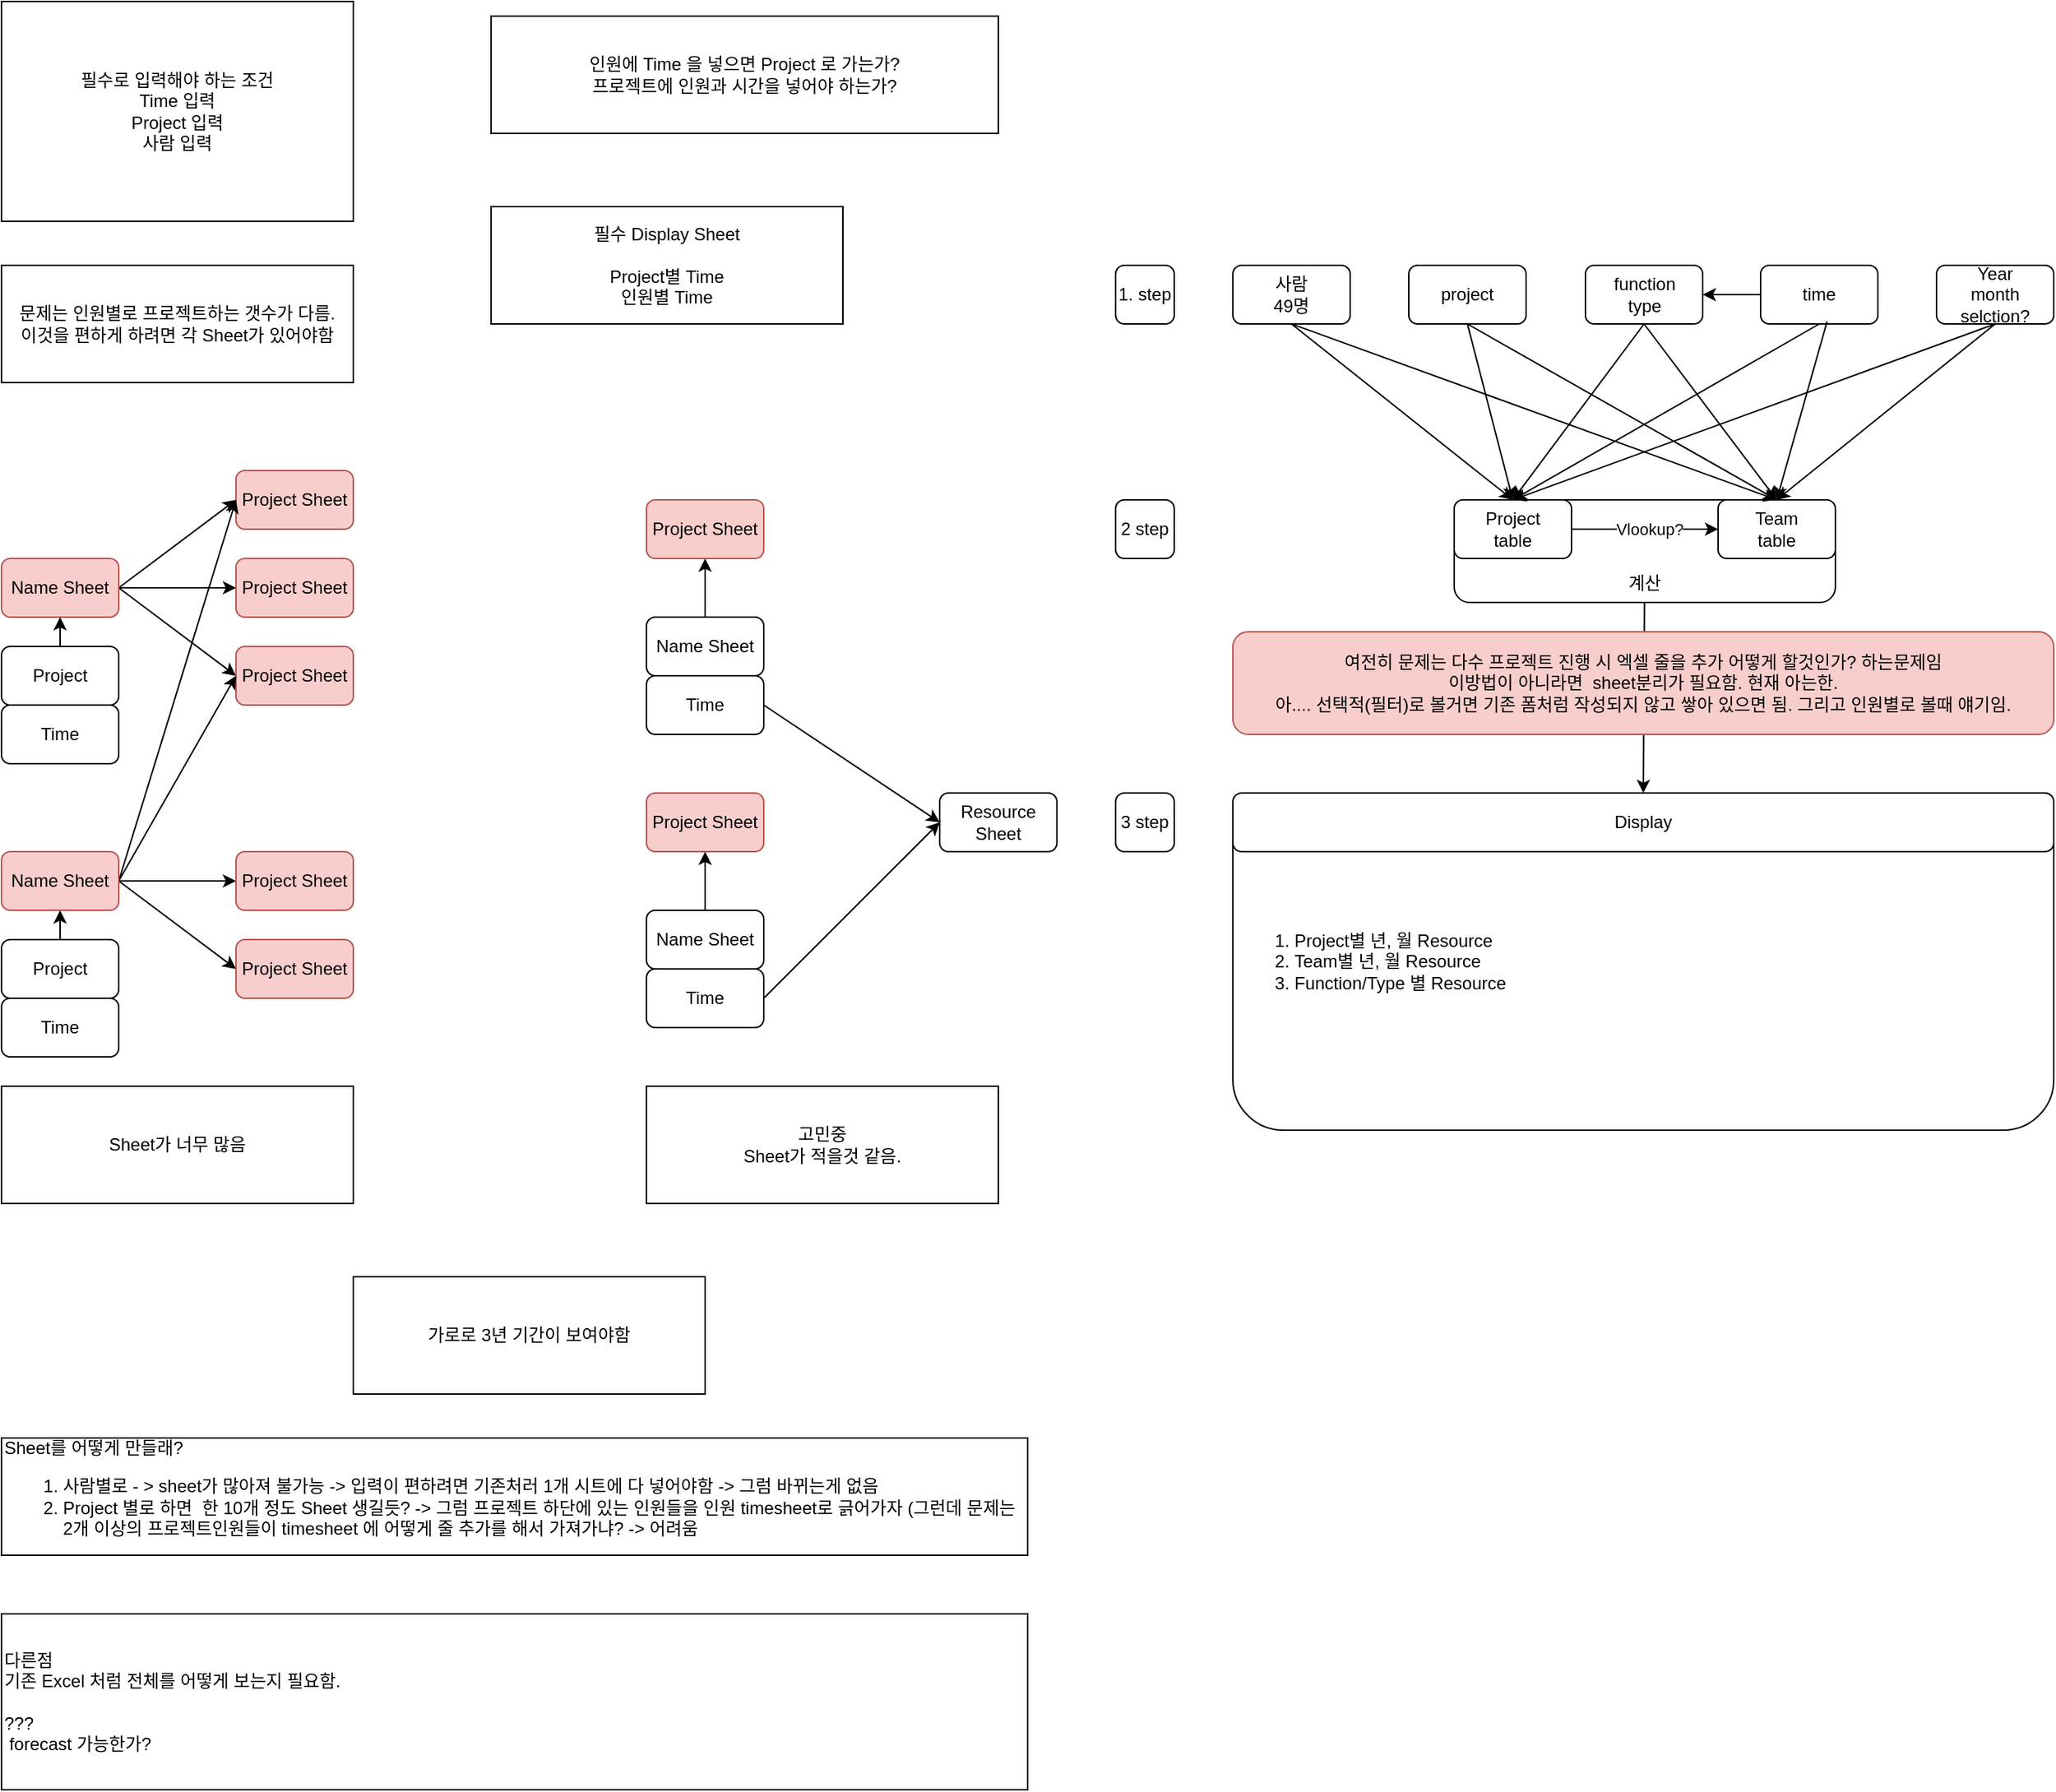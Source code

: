 <mxfile version="21.6.8" type="github">
  <diagram name="페이지-1" id="scTs8rndlXiAAdvTCo-n">
    <mxGraphModel dx="835" dy="1872" grid="1" gridSize="10" guides="1" tooltips="1" connect="1" arrows="1" fold="1" page="1" pageScale="1" pageWidth="827" pageHeight="1169" math="0" shadow="0">
      <root>
        <mxCell id="0" />
        <mxCell id="1" parent="0" />
        <mxCell id="4eWcDEvRvWG1-yysVIoi-29" value="&lt;ol&gt;&lt;li&gt;Project별 년, 월 Resource&lt;/li&gt;&lt;li style=&quot;border-color: var(--border-color);&quot;&gt;Team별 년, 월 Resource&lt;/li&gt;&lt;li style=&quot;border-color: var(--border-color);&quot;&gt;Function/Type 별 Resource&lt;/li&gt;&lt;/ol&gt;" style="rounded=1;whiteSpace=wrap;html=1;align=left;" vertex="1" parent="1">
          <mxGeometry x="920" y="440" width="560" height="230" as="geometry" />
        </mxCell>
        <mxCell id="4eWcDEvRvWG1-yysVIoi-28" style="rounded=0;orthogonalLoop=1;jettySize=auto;html=1;entryX=0.5;entryY=0;entryDx=0;entryDy=0;" edge="1" parent="1" source="4eWcDEvRvWG1-yysVIoi-27" target="4eWcDEvRvWG1-yysVIoi-24">
          <mxGeometry relative="1" as="geometry" />
        </mxCell>
        <mxCell id="4eWcDEvRvWG1-yysVIoi-27" value="&lt;br&gt;&lt;br&gt;&lt;br&gt;계산" style="rounded=1;whiteSpace=wrap;html=1;" vertex="1" parent="1">
          <mxGeometry x="1071" y="240" width="260" height="70" as="geometry" />
        </mxCell>
        <mxCell id="Gr3zVidgoqD8lnO1tUQA-15" style="edgeStyle=orthogonalEdgeStyle;rounded=0;orthogonalLoop=1;jettySize=auto;html=1;exitX=1;exitY=0.5;exitDx=0;exitDy=0;entryX=0;entryY=0.5;entryDx=0;entryDy=0;" parent="1" source="Gr3zVidgoqD8lnO1tUQA-10" target="Gr3zVidgoqD8lnO1tUQA-14" edge="1">
          <mxGeometry relative="1" as="geometry" />
        </mxCell>
        <mxCell id="Gr3zVidgoqD8lnO1tUQA-17" style="orthogonalLoop=1;jettySize=auto;html=1;exitX=1;exitY=0.5;exitDx=0;exitDy=0;entryX=0;entryY=0.5;entryDx=0;entryDy=0;rounded=0;strokeColor=default;" parent="1" source="Gr3zVidgoqD8lnO1tUQA-10" target="Gr3zVidgoqD8lnO1tUQA-16" edge="1">
          <mxGeometry relative="1" as="geometry" />
        </mxCell>
        <mxCell id="Gr3zVidgoqD8lnO1tUQA-21" style="rounded=0;orthogonalLoop=1;jettySize=auto;html=1;exitX=1;exitY=0.5;exitDx=0;exitDy=0;entryX=0;entryY=0.5;entryDx=0;entryDy=0;" parent="1" source="Gr3zVidgoqD8lnO1tUQA-10" target="Gr3zVidgoqD8lnO1tUQA-19" edge="1">
          <mxGeometry relative="1" as="geometry" />
        </mxCell>
        <mxCell id="Gr3zVidgoqD8lnO1tUQA-10" value="Name Sheet" style="rounded=1;whiteSpace=wrap;html=1;fillColor=#f8cecc;strokeColor=#b85450;" parent="1" vertex="1">
          <mxGeometry x="80" y="280" width="80" height="40" as="geometry" />
        </mxCell>
        <mxCell id="Gr3zVidgoqD8lnO1tUQA-13" style="edgeStyle=orthogonalEdgeStyle;rounded=0;orthogonalLoop=1;jettySize=auto;html=1;exitX=0.5;exitY=0;exitDx=0;exitDy=0;entryX=0.5;entryY=1;entryDx=0;entryDy=0;" parent="1" source="Gr3zVidgoqD8lnO1tUQA-11" target="Gr3zVidgoqD8lnO1tUQA-10" edge="1">
          <mxGeometry relative="1" as="geometry" />
        </mxCell>
        <mxCell id="Gr3zVidgoqD8lnO1tUQA-11" value="Project" style="rounded=1;whiteSpace=wrap;html=1;" parent="1" vertex="1">
          <mxGeometry x="80" y="340" width="80" height="40" as="geometry" />
        </mxCell>
        <mxCell id="Gr3zVidgoqD8lnO1tUQA-12" value="Time" style="rounded=1;whiteSpace=wrap;html=1;" parent="1" vertex="1">
          <mxGeometry x="80" y="380" width="80" height="40" as="geometry" />
        </mxCell>
        <mxCell id="Gr3zVidgoqD8lnO1tUQA-14" value="Project Sheet" style="rounded=1;whiteSpace=wrap;html=1;fillColor=#f8cecc;strokeColor=#b85450;" parent="1" vertex="1">
          <mxGeometry x="240" y="280" width="80" height="40" as="geometry" />
        </mxCell>
        <mxCell id="Gr3zVidgoqD8lnO1tUQA-16" value="Project Sheet" style="rounded=1;whiteSpace=wrap;html=1;fillColor=#f8cecc;strokeColor=#b85450;" parent="1" vertex="1">
          <mxGeometry x="240" y="340" width="80" height="40" as="geometry" />
        </mxCell>
        <mxCell id="Gr3zVidgoqD8lnO1tUQA-19" value="Project Sheet" style="rounded=1;whiteSpace=wrap;html=1;fillColor=#f8cecc;strokeColor=#b85450;" parent="1" vertex="1">
          <mxGeometry x="240" y="220" width="80" height="40" as="geometry" />
        </mxCell>
        <mxCell id="Gr3zVidgoqD8lnO1tUQA-29" style="edgeStyle=orthogonalEdgeStyle;rounded=0;orthogonalLoop=1;jettySize=auto;html=1;exitX=1;exitY=0.5;exitDx=0;exitDy=0;entryX=0;entryY=0.5;entryDx=0;entryDy=0;" parent="1" source="Gr3zVidgoqD8lnO1tUQA-22" target="Gr3zVidgoqD8lnO1tUQA-26" edge="1">
          <mxGeometry relative="1" as="geometry" />
        </mxCell>
        <mxCell id="Gr3zVidgoqD8lnO1tUQA-30" style="rounded=0;orthogonalLoop=1;jettySize=auto;html=1;exitX=1;exitY=0.5;exitDx=0;exitDy=0;entryX=0;entryY=0.5;entryDx=0;entryDy=0;" parent="1" source="Gr3zVidgoqD8lnO1tUQA-22" target="Gr3zVidgoqD8lnO1tUQA-16" edge="1">
          <mxGeometry relative="1" as="geometry" />
        </mxCell>
        <mxCell id="Gr3zVidgoqD8lnO1tUQA-31" style="rounded=0;orthogonalLoop=1;jettySize=auto;html=1;exitX=1;exitY=0.5;exitDx=0;exitDy=0;" parent="1" source="Gr3zVidgoqD8lnO1tUQA-22" edge="1">
          <mxGeometry relative="1" as="geometry">
            <mxPoint x="240" y="240" as="targetPoint" />
          </mxGeometry>
        </mxCell>
        <mxCell id="Gr3zVidgoqD8lnO1tUQA-32" style="rounded=0;orthogonalLoop=1;jettySize=auto;html=1;exitX=1;exitY=0.5;exitDx=0;exitDy=0;entryX=0;entryY=0.5;entryDx=0;entryDy=0;" parent="1" source="Gr3zVidgoqD8lnO1tUQA-22" target="Gr3zVidgoqD8lnO1tUQA-27" edge="1">
          <mxGeometry relative="1" as="geometry" />
        </mxCell>
        <mxCell id="Gr3zVidgoqD8lnO1tUQA-22" value="Name Sheet" style="rounded=1;whiteSpace=wrap;html=1;fillColor=#f8cecc;strokeColor=#b85450;" parent="1" vertex="1">
          <mxGeometry x="80" y="480" width="80" height="40" as="geometry" />
        </mxCell>
        <mxCell id="Gr3zVidgoqD8lnO1tUQA-23" style="edgeStyle=orthogonalEdgeStyle;rounded=0;orthogonalLoop=1;jettySize=auto;html=1;exitX=0.5;exitY=0;exitDx=0;exitDy=0;entryX=0.5;entryY=1;entryDx=0;entryDy=0;" parent="1" source="Gr3zVidgoqD8lnO1tUQA-24" target="Gr3zVidgoqD8lnO1tUQA-22" edge="1">
          <mxGeometry relative="1" as="geometry" />
        </mxCell>
        <mxCell id="Gr3zVidgoqD8lnO1tUQA-24" value="Project" style="rounded=1;whiteSpace=wrap;html=1;" parent="1" vertex="1">
          <mxGeometry x="80" y="540" width="80" height="40" as="geometry" />
        </mxCell>
        <mxCell id="Gr3zVidgoqD8lnO1tUQA-25" value="Time" style="rounded=1;whiteSpace=wrap;html=1;" parent="1" vertex="1">
          <mxGeometry x="80" y="580" width="80" height="40" as="geometry" />
        </mxCell>
        <mxCell id="Gr3zVidgoqD8lnO1tUQA-26" value="Project Sheet" style="rounded=1;whiteSpace=wrap;html=1;fillColor=#f8cecc;strokeColor=#b85450;" parent="1" vertex="1">
          <mxGeometry x="240" y="480" width="80" height="40" as="geometry" />
        </mxCell>
        <mxCell id="Gr3zVidgoqD8lnO1tUQA-27" value="Project Sheet" style="rounded=1;whiteSpace=wrap;html=1;fillColor=#f8cecc;strokeColor=#b85450;" parent="1" vertex="1">
          <mxGeometry x="240" y="540" width="80" height="40" as="geometry" />
        </mxCell>
        <mxCell id="Gr3zVidgoqD8lnO1tUQA-33" value="Project Sheet" style="rounded=1;whiteSpace=wrap;html=1;fillColor=#f8cecc;strokeColor=#b85450;" parent="1" vertex="1">
          <mxGeometry x="520" y="240" width="80" height="40" as="geometry" />
        </mxCell>
        <mxCell id="Gr3zVidgoqD8lnO1tUQA-36" style="edgeStyle=orthogonalEdgeStyle;rounded=0;orthogonalLoop=1;jettySize=auto;html=1;exitX=0.5;exitY=0;exitDx=0;exitDy=0;entryX=0.5;entryY=1;entryDx=0;entryDy=0;" parent="1" source="Gr3zVidgoqD8lnO1tUQA-34" target="Gr3zVidgoqD8lnO1tUQA-33" edge="1">
          <mxGeometry relative="1" as="geometry" />
        </mxCell>
        <mxCell id="Gr3zVidgoqD8lnO1tUQA-34" value="Name Sheet" style="rounded=1;whiteSpace=wrap;html=1;" parent="1" vertex="1">
          <mxGeometry x="520" y="320" width="80" height="40" as="geometry" />
        </mxCell>
        <mxCell id="Gr3zVidgoqD8lnO1tUQA-46" style="rounded=0;orthogonalLoop=1;jettySize=auto;html=1;exitX=1;exitY=0.5;exitDx=0;exitDy=0;entryX=0;entryY=0.5;entryDx=0;entryDy=0;" parent="1" source="Gr3zVidgoqD8lnO1tUQA-35" target="Gr3zVidgoqD8lnO1tUQA-45" edge="1">
          <mxGeometry relative="1" as="geometry" />
        </mxCell>
        <mxCell id="Gr3zVidgoqD8lnO1tUQA-35" value="Time" style="rounded=1;whiteSpace=wrap;html=1;" parent="1" vertex="1">
          <mxGeometry x="520" y="360" width="80" height="40" as="geometry" />
        </mxCell>
        <mxCell id="Gr3zVidgoqD8lnO1tUQA-41" value="Project Sheet" style="rounded=1;whiteSpace=wrap;html=1;fillColor=#f8cecc;strokeColor=#b85450;" parent="1" vertex="1">
          <mxGeometry x="520" y="440" width="80" height="40" as="geometry" />
        </mxCell>
        <mxCell id="Gr3zVidgoqD8lnO1tUQA-42" style="edgeStyle=orthogonalEdgeStyle;rounded=0;orthogonalLoop=1;jettySize=auto;html=1;exitX=0.5;exitY=0;exitDx=0;exitDy=0;entryX=0.5;entryY=1;entryDx=0;entryDy=0;" parent="1" source="Gr3zVidgoqD8lnO1tUQA-43" target="Gr3zVidgoqD8lnO1tUQA-41" edge="1">
          <mxGeometry relative="1" as="geometry" />
        </mxCell>
        <mxCell id="Gr3zVidgoqD8lnO1tUQA-43" value="Name Sheet" style="rounded=1;whiteSpace=wrap;html=1;" parent="1" vertex="1">
          <mxGeometry x="520" y="520" width="80" height="40" as="geometry" />
        </mxCell>
        <mxCell id="Gr3zVidgoqD8lnO1tUQA-47" style="rounded=0;orthogonalLoop=1;jettySize=auto;html=1;exitX=1;exitY=0.5;exitDx=0;exitDy=0;entryX=0;entryY=0.5;entryDx=0;entryDy=0;" parent="1" source="Gr3zVidgoqD8lnO1tUQA-44" target="Gr3zVidgoqD8lnO1tUQA-45" edge="1">
          <mxGeometry relative="1" as="geometry" />
        </mxCell>
        <mxCell id="Gr3zVidgoqD8lnO1tUQA-44" value="Time" style="rounded=1;whiteSpace=wrap;html=1;" parent="1" vertex="1">
          <mxGeometry x="520" y="560" width="80" height="40" as="geometry" />
        </mxCell>
        <mxCell id="Gr3zVidgoqD8lnO1tUQA-45" value="Resource&lt;br&gt;Sheet" style="rounded=1;whiteSpace=wrap;html=1;" parent="1" vertex="1">
          <mxGeometry x="720" y="440" width="80" height="40" as="geometry" />
        </mxCell>
        <mxCell id="Gr3zVidgoqD8lnO1tUQA-50" value="Sheet가 너무 많음" style="rounded=0;whiteSpace=wrap;html=1;" parent="1" vertex="1">
          <mxGeometry x="80" y="640" width="240" height="80" as="geometry" />
        </mxCell>
        <mxCell id="Gr3zVidgoqD8lnO1tUQA-51" value="고민중&lt;br&gt;Sheet가 적을것 같음.&lt;br&gt;" style="rounded=0;whiteSpace=wrap;html=1;" parent="1" vertex="1">
          <mxGeometry x="520" y="640" width="240" height="80" as="geometry" />
        </mxCell>
        <mxCell id="Gr3zVidgoqD8lnO1tUQA-52" value="필수로 입력해야 하는 조건&lt;br&gt;Time 입력&lt;br&gt;Project 입력&lt;br&gt;사람 입력" style="rounded=0;whiteSpace=wrap;html=1;" parent="1" vertex="1">
          <mxGeometry x="80" y="-100" width="240" height="150" as="geometry" />
        </mxCell>
        <mxCell id="Gr3zVidgoqD8lnO1tUQA-53" value="필수 Display Sheet&lt;br&gt;&lt;br&gt;Project별 Time&lt;br&gt;인원별 Time" style="rounded=0;whiteSpace=wrap;html=1;" parent="1" vertex="1">
          <mxGeometry x="414" y="40" width="240" height="80" as="geometry" />
        </mxCell>
        <mxCell id="Gr3zVidgoqD8lnO1tUQA-54" value="문제는 인원별로 프로젝트하는 갯수가 다름.&lt;br&gt;이것을 편하게 하려면 각 Sheet가 있어야함" style="rounded=0;whiteSpace=wrap;html=1;" parent="1" vertex="1">
          <mxGeometry x="80" y="80" width="240" height="80" as="geometry" />
        </mxCell>
        <mxCell id="galYS6uSsexovM5vFdbP-1" value="인원에 Time 을 넣으면 Project 로 가는가?&lt;br&gt;프로젝트에 인원과 시간을 넣어야 하는가?&lt;br&gt;" style="rounded=0;whiteSpace=wrap;html=1;" parent="1" vertex="1">
          <mxGeometry x="414" y="-90" width="346" height="80" as="geometry" />
        </mxCell>
        <mxCell id="galYS6uSsexovM5vFdbP-3" value="가로로 3년 기간이 보여야함" style="rounded=0;whiteSpace=wrap;html=1;" parent="1" vertex="1">
          <mxGeometry x="320" y="770" width="240" height="80" as="geometry" />
        </mxCell>
        <mxCell id="galYS6uSsexovM5vFdbP-4" value="Sheet를 어떻게 만들래?&lt;br&gt;&lt;ol&gt;&lt;li&gt;사람별로 - &amp;gt; sheet가 많아져 불가능 -&amp;gt; 입력이 편하려면 기존처러 1개 시트에 다 넣어야함 -&amp;gt; 그럼 바뀌는게 없음&lt;/li&gt;&lt;li&gt;Project 별로 하면&amp;nbsp; 한 10개 정도 Sheet 생길듯? -&amp;gt; 그럼 프로젝트 하단에 있는 인원들을 인원 timesheet로 긁어가자 (그런데 문제는 2개 이상의 프로젝트인원들이 timesheet 에 어떻게 줄 추가를 해서 가져가냐? -&amp;gt; 어려움&lt;/li&gt;&lt;/ol&gt;" style="rounded=0;whiteSpace=wrap;html=1;align=left;" parent="1" vertex="1">
          <mxGeometry x="80" y="880" width="700" height="80" as="geometry" />
        </mxCell>
        <mxCell id="4eWcDEvRvWG1-yysVIoi-1" value="다른점&lt;br&gt;기존 Excel 처럼 전체를 어떻게 보는지 필요함.&lt;br&gt;&lt;br&gt;???&lt;br&gt;&amp;nbsp;forecast 가능한가?" style="rounded=0;whiteSpace=wrap;html=1;align=left;" vertex="1" parent="1">
          <mxGeometry x="80" y="1000" width="700" height="120" as="geometry" />
        </mxCell>
        <mxCell id="4eWcDEvRvWG1-yysVIoi-10" style="rounded=0;orthogonalLoop=1;jettySize=auto;html=1;exitX=0.5;exitY=1;exitDx=0;exitDy=0;entryX=0.5;entryY=0;entryDx=0;entryDy=0;strokeColor=none;" edge="1" parent="1" source="4eWcDEvRvWG1-yysVIoi-2" target="4eWcDEvRvWG1-yysVIoi-7">
          <mxGeometry relative="1" as="geometry" />
        </mxCell>
        <mxCell id="4eWcDEvRvWG1-yysVIoi-18" style="rounded=0;orthogonalLoop=1;jettySize=auto;html=1;exitX=0.5;exitY=1;exitDx=0;exitDy=0;entryX=0.5;entryY=0;entryDx=0;entryDy=0;" edge="1" parent="1" source="4eWcDEvRvWG1-yysVIoi-2" target="4eWcDEvRvWG1-yysVIoi-7">
          <mxGeometry relative="1" as="geometry">
            <mxPoint x="1020.0" y="240" as="targetPoint" />
            <mxPoint x="940" y="170" as="sourcePoint" />
          </mxGeometry>
        </mxCell>
        <mxCell id="4eWcDEvRvWG1-yysVIoi-2" value="사람&lt;br&gt;49명" style="rounded=1;whiteSpace=wrap;html=1;" vertex="1" parent="1">
          <mxGeometry x="920" y="80" width="80" height="40" as="geometry" />
        </mxCell>
        <mxCell id="4eWcDEvRvWG1-yysVIoi-11" style="rounded=0;orthogonalLoop=1;jettySize=auto;html=1;exitX=0.5;exitY=1;exitDx=0;exitDy=0;entryX=0.5;entryY=0;entryDx=0;entryDy=0;" edge="1" parent="1" source="4eWcDEvRvWG1-yysVIoi-3" target="4eWcDEvRvWG1-yysVIoi-7">
          <mxGeometry relative="1" as="geometry" />
        </mxCell>
        <mxCell id="4eWcDEvRvWG1-yysVIoi-3" value="project" style="rounded=1;whiteSpace=wrap;html=1;" vertex="1" parent="1">
          <mxGeometry x="1040" y="80" width="80" height="40" as="geometry" />
        </mxCell>
        <mxCell id="4eWcDEvRvWG1-yysVIoi-4" value="function&lt;br&gt;type" style="rounded=1;whiteSpace=wrap;html=1;" vertex="1" parent="1">
          <mxGeometry x="1160.5" y="80" width="80" height="40" as="geometry" />
        </mxCell>
        <mxCell id="4eWcDEvRvWG1-yysVIoi-22" value="" style="edgeStyle=orthogonalEdgeStyle;rounded=0;orthogonalLoop=1;jettySize=auto;html=1;" edge="1" parent="1" source="4eWcDEvRvWG1-yysVIoi-5" target="4eWcDEvRvWG1-yysVIoi-4">
          <mxGeometry relative="1" as="geometry" />
        </mxCell>
        <mxCell id="4eWcDEvRvWG1-yysVIoi-5" value="time" style="rounded=1;whiteSpace=wrap;html=1;" vertex="1" parent="1">
          <mxGeometry x="1280" y="80" width="80" height="40" as="geometry" />
        </mxCell>
        <mxCell id="4eWcDEvRvWG1-yysVIoi-6" value="1. step" style="rounded=1;whiteSpace=wrap;html=1;" vertex="1" parent="1">
          <mxGeometry x="840" y="80" width="40" height="40" as="geometry" />
        </mxCell>
        <mxCell id="4eWcDEvRvWG1-yysVIoi-31" style="edgeStyle=orthogonalEdgeStyle;rounded=0;orthogonalLoop=1;jettySize=auto;html=1;exitX=1;exitY=0.5;exitDx=0;exitDy=0;entryX=0;entryY=0.5;entryDx=0;entryDy=0;" edge="1" parent="1" source="4eWcDEvRvWG1-yysVIoi-7" target="4eWcDEvRvWG1-yysVIoi-8">
          <mxGeometry relative="1" as="geometry" />
        </mxCell>
        <mxCell id="4eWcDEvRvWG1-yysVIoi-32" value="Vlookup?" style="edgeLabel;html=1;align=center;verticalAlign=middle;resizable=0;points=[];" vertex="1" connectable="0" parent="4eWcDEvRvWG1-yysVIoi-31">
          <mxGeometry x="0.047" relative="1" as="geometry">
            <mxPoint as="offset" />
          </mxGeometry>
        </mxCell>
        <mxCell id="4eWcDEvRvWG1-yysVIoi-7" value="Project&lt;br&gt;table" style="rounded=1;whiteSpace=wrap;html=1;" vertex="1" parent="1">
          <mxGeometry x="1071" y="240" width="80" height="40" as="geometry" />
        </mxCell>
        <mxCell id="4eWcDEvRvWG1-yysVIoi-8" value="Team&lt;br&gt;table" style="rounded=1;whiteSpace=wrap;html=1;" vertex="1" parent="1">
          <mxGeometry x="1251" y="240" width="80" height="40" as="geometry" />
        </mxCell>
        <mxCell id="4eWcDEvRvWG1-yysVIoi-9" value="2 step" style="rounded=1;whiteSpace=wrap;html=1;" vertex="1" parent="1">
          <mxGeometry x="840" y="240" width="40" height="40" as="geometry" />
        </mxCell>
        <mxCell id="4eWcDEvRvWG1-yysVIoi-12" style="rounded=0;orthogonalLoop=1;jettySize=auto;html=1;exitX=0.5;exitY=1;exitDx=0;exitDy=0;entryX=0.5;entryY=0;entryDx=0;entryDy=0;" edge="1" parent="1" source="4eWcDEvRvWG1-yysVIoi-4" target="4eWcDEvRvWG1-yysVIoi-7">
          <mxGeometry relative="1" as="geometry">
            <mxPoint x="1090" y="130" as="sourcePoint" />
            <mxPoint x="970" y="250" as="targetPoint" />
          </mxGeometry>
        </mxCell>
        <mxCell id="4eWcDEvRvWG1-yysVIoi-13" style="rounded=0;orthogonalLoop=1;jettySize=auto;html=1;exitX=0.5;exitY=1;exitDx=0;exitDy=0;entryX=0.5;entryY=0;entryDx=0;entryDy=0;" edge="1" parent="1" source="4eWcDEvRvWG1-yysVIoi-5" target="4eWcDEvRvWG1-yysVIoi-7">
          <mxGeometry relative="1" as="geometry">
            <mxPoint x="1211" y="130" as="sourcePoint" />
            <mxPoint x="970" y="230" as="targetPoint" />
          </mxGeometry>
        </mxCell>
        <mxCell id="4eWcDEvRvWG1-yysVIoi-14" style="rounded=0;orthogonalLoop=1;jettySize=auto;html=1;exitX=0.5;exitY=1;exitDx=0;exitDy=0;entryX=0.5;entryY=0;entryDx=0;entryDy=0;" edge="1" parent="1" source="4eWcDEvRvWG1-yysVIoi-2" target="4eWcDEvRvWG1-yysVIoi-8">
          <mxGeometry relative="1" as="geometry">
            <mxPoint x="1221" y="140" as="sourcePoint" />
            <mxPoint x="980" y="260" as="targetPoint" />
          </mxGeometry>
        </mxCell>
        <mxCell id="4eWcDEvRvWG1-yysVIoi-15" style="rounded=0;orthogonalLoop=1;jettySize=auto;html=1;exitX=0.5;exitY=1;exitDx=0;exitDy=0;entryX=0.5;entryY=0;entryDx=0;entryDy=0;" edge="1" parent="1" source="4eWcDEvRvWG1-yysVIoi-3" target="4eWcDEvRvWG1-yysVIoi-8">
          <mxGeometry relative="1" as="geometry">
            <mxPoint x="970" y="130" as="sourcePoint" />
            <mxPoint x="1200" y="240" as="targetPoint" />
          </mxGeometry>
        </mxCell>
        <mxCell id="4eWcDEvRvWG1-yysVIoi-16" style="rounded=0;orthogonalLoop=1;jettySize=auto;html=1;exitX=0.5;exitY=1;exitDx=0;exitDy=0;entryX=0.5;entryY=0;entryDx=0;entryDy=0;" edge="1" parent="1" source="4eWcDEvRvWG1-yysVIoi-4" target="4eWcDEvRvWG1-yysVIoi-8">
          <mxGeometry relative="1" as="geometry">
            <mxPoint x="1090" y="130" as="sourcePoint" />
            <mxPoint x="1221" y="260" as="targetPoint" />
          </mxGeometry>
        </mxCell>
        <mxCell id="4eWcDEvRvWG1-yysVIoi-17" style="rounded=0;orthogonalLoop=1;jettySize=auto;html=1;exitX=0.567;exitY=0.956;exitDx=0;exitDy=0;entryX=0.5;entryY=0;entryDx=0;entryDy=0;exitPerimeter=0;" edge="1" parent="1" source="4eWcDEvRvWG1-yysVIoi-5" target="4eWcDEvRvWG1-yysVIoi-8">
          <mxGeometry relative="1" as="geometry">
            <mxPoint x="1211" y="130" as="sourcePoint" />
            <mxPoint x="1231" y="270" as="targetPoint" />
          </mxGeometry>
        </mxCell>
        <mxCell id="4eWcDEvRvWG1-yysVIoi-20" style="rounded=0;orthogonalLoop=1;jettySize=auto;html=1;entryX=0.5;entryY=0;entryDx=0;entryDy=0;exitX=0.5;exitY=1;exitDx=0;exitDy=0;" edge="1" parent="1" source="4eWcDEvRvWG1-yysVIoi-19" target="4eWcDEvRvWG1-yysVIoi-7">
          <mxGeometry relative="1" as="geometry" />
        </mxCell>
        <mxCell id="4eWcDEvRvWG1-yysVIoi-21" style="rounded=0;orthogonalLoop=1;jettySize=auto;html=1;entryX=0.5;entryY=0;entryDx=0;entryDy=0;exitX=0.5;exitY=1;exitDx=0;exitDy=0;" edge="1" parent="1" source="4eWcDEvRvWG1-yysVIoi-19" target="4eWcDEvRvWG1-yysVIoi-8">
          <mxGeometry relative="1" as="geometry" />
        </mxCell>
        <mxCell id="4eWcDEvRvWG1-yysVIoi-19" value="Year&lt;br&gt;month selction?" style="rounded=1;whiteSpace=wrap;html=1;" vertex="1" parent="1">
          <mxGeometry x="1400" y="80" width="80" height="40" as="geometry" />
        </mxCell>
        <mxCell id="4eWcDEvRvWG1-yysVIoi-23" value="3 step" style="rounded=1;whiteSpace=wrap;html=1;" vertex="1" parent="1">
          <mxGeometry x="840" y="440" width="40" height="40" as="geometry" />
        </mxCell>
        <mxCell id="4eWcDEvRvWG1-yysVIoi-24" value="Display" style="rounded=1;whiteSpace=wrap;html=1;" vertex="1" parent="1">
          <mxGeometry x="920" y="440" width="560" height="40" as="geometry" />
        </mxCell>
        <mxCell id="4eWcDEvRvWG1-yysVIoi-30" value="여전히 문제는 다수 프로젝트 진행 시 엑셀 줄을 추가 어떻게 할것인가? 하는문제임&lt;br&gt;이방법이 아니라면&amp;nbsp; sheet분리가 필요함. 현재 아는한.&lt;br&gt;아.... 선택적(필터)로 볼거면 기존 폼처럼 작성되지 않고 쌓아 있으면 됨. 그리고 인원별로 볼때 얘기임." style="rounded=1;whiteSpace=wrap;html=1;fillColor=#f8cecc;strokeColor=#b85450;" vertex="1" parent="1">
          <mxGeometry x="920" y="330" width="560" height="70" as="geometry" />
        </mxCell>
      </root>
    </mxGraphModel>
  </diagram>
</mxfile>
